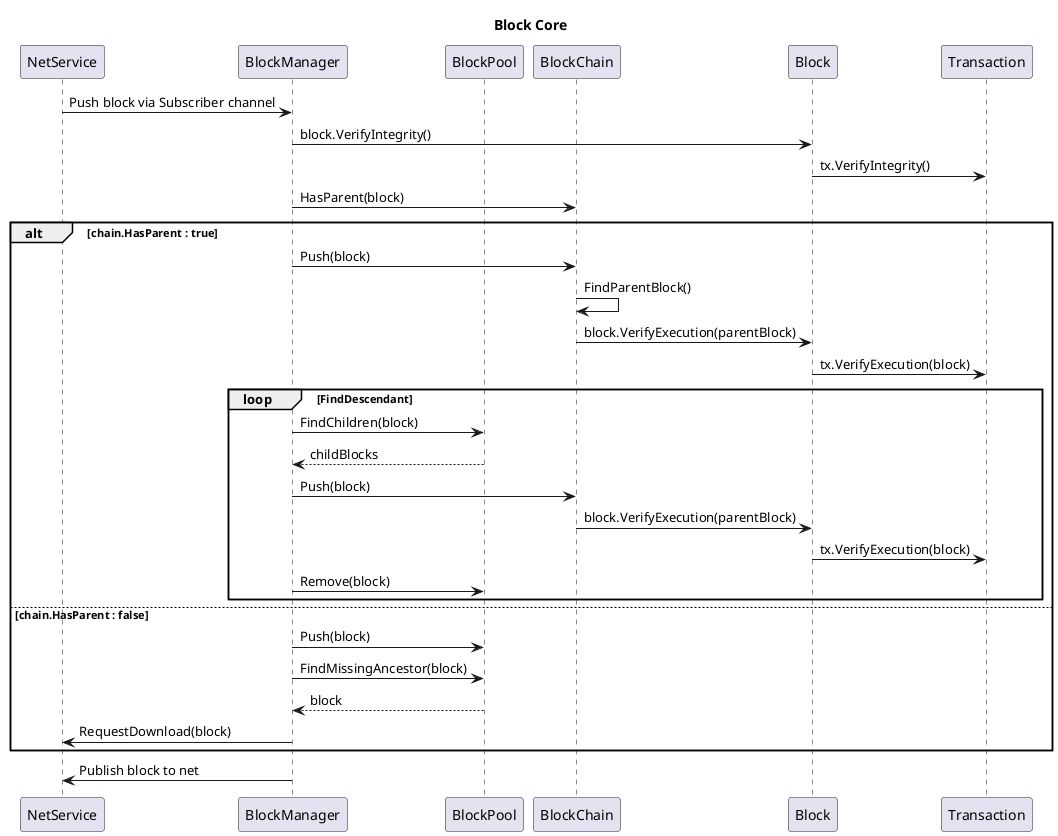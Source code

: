 @startuml
title Block Core

participant NetService as net
participant BlockManager as mgr
participant BlockPool as pool
participant BlockChain as chain
participant Block as block
participant Transaction as tx

net -> mgr : Push block via Subscriber channel

mgr -> block : block.VerifyIntegrity()
block -> tx : tx.VerifyIntegrity()

mgr -> chain : HasParent(block)
alt chain.HasParent : true
        mgr -> chain : Push(block)
        chain -> chain : FindParentBlock()
        chain -> block : block.VerifyExecution(parentBlock)
        block -> tx : tx.VerifyExecution(block)
    loop FindDescendant
        mgr -> pool : FindChildren(block)
        mgr <-- pool : childBlocks
        mgr -> chain : Push(block)
        chain -> block : block.VerifyExecution(parentBlock)
        block -> tx : tx.VerifyExecution(block)
        mgr -> pool : Remove(block)
    end
else chain.HasParent : false
    mgr -> pool : Push(block)
    mgr -> pool : FindMissingAncestor(block)
    mgr <-- pool : block
    mgr -> net : RequestDownload(block)
end

mgr -> net : Publish block to net
@enduml
